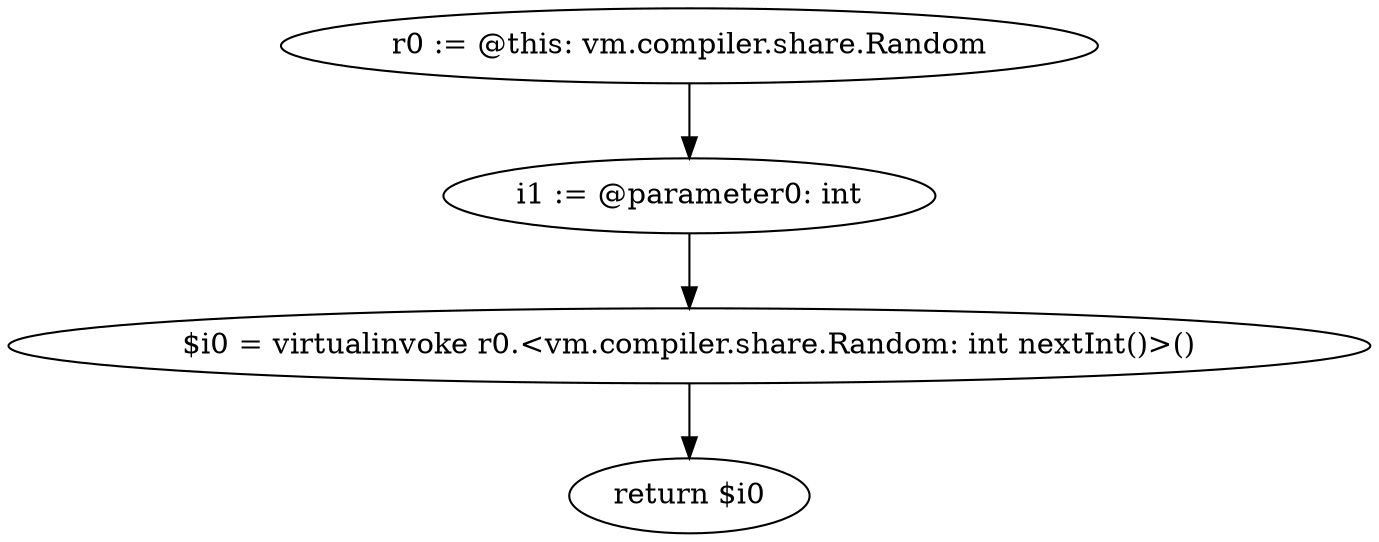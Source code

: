 digraph "unitGraph" {
    "r0 := @this: vm.compiler.share.Random"
    "i1 := @parameter0: int"
    "$i0 = virtualinvoke r0.<vm.compiler.share.Random: int nextInt()>()"
    "return $i0"
    "r0 := @this: vm.compiler.share.Random"->"i1 := @parameter0: int";
    "i1 := @parameter0: int"->"$i0 = virtualinvoke r0.<vm.compiler.share.Random: int nextInt()>()";
    "$i0 = virtualinvoke r0.<vm.compiler.share.Random: int nextInt()>()"->"return $i0";
}
